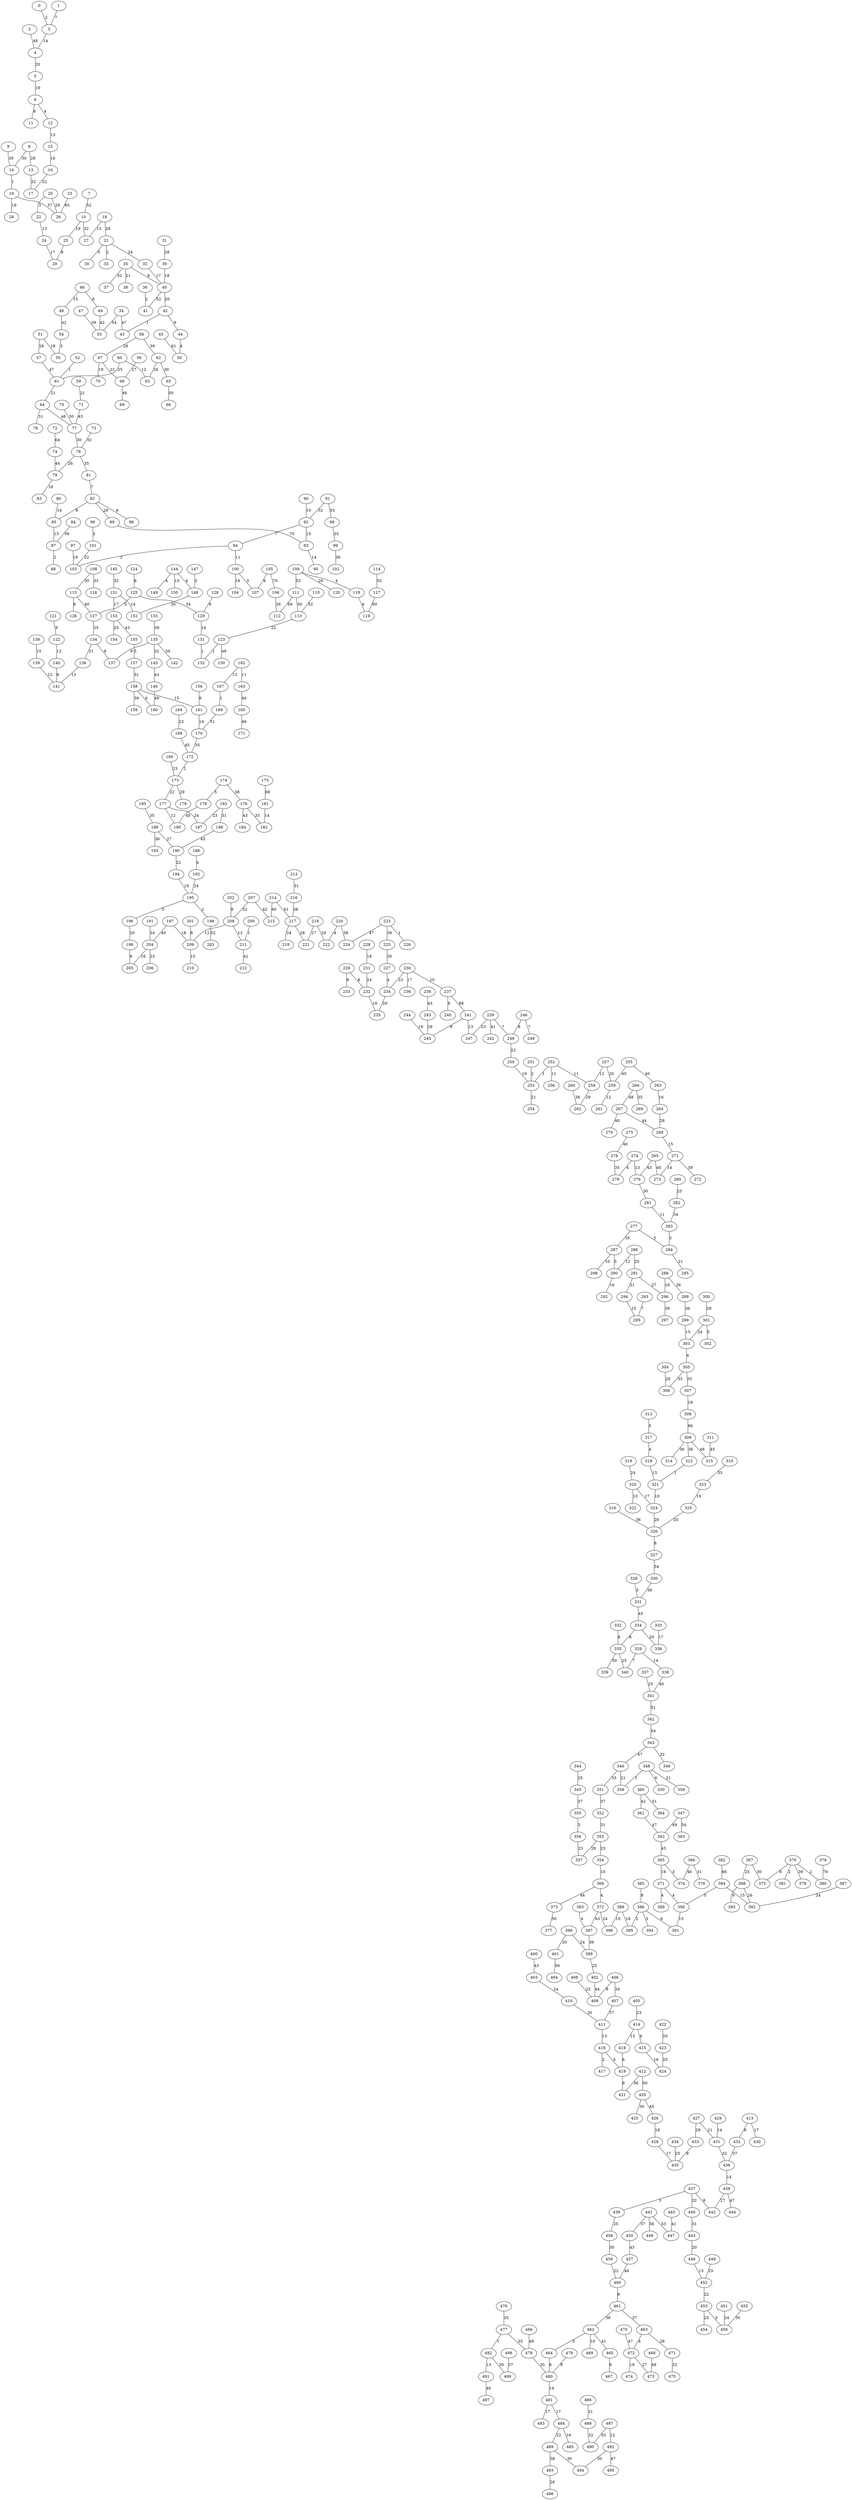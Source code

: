 graph {
  0 [label="0"];
  1 [label="1"];
  2 [label="2"];
  3 [label="3"];
  4 [label="4"];
  5 [label="5"];
  6 [label="6"];
  7 [label="7"];
  8 [label="8"];
  9 [label="9"];
  10 [label="10"];
  11 [label="11"];
  12 [label="12"];
  13 [label="13"];
  14 [label="14"];
  15 [label="15"];
  16 [label="16"];
  17 [label="17"];
  18 [label="18"];
  19 [label="19"];
  20 [label="20"];
  21 [label="21"];
  22 [label="22"];
  23 [label="23"];
  24 [label="24"];
  25 [label="25"];
  26 [label="26"];
  27 [label="27"];
  28 [label="28"];
  29 [label="29"];
  30 [label="30"];
  31 [label="31"];
  32 [label="32"];
  33 [label="33"];
  34 [label="34"];
  35 [label="35"];
  36 [label="36"];
  37 [label="37"];
  38 [label="38"];
  39 [label="39"];
  40 [label="40"];
  41 [label="41"];
  42 [label="42"];
  43 [label="43"];
  44 [label="44"];
  45 [label="45"];
  46 [label="46"];
  47 [label="47"];
  48 [label="48"];
  49 [label="49"];
  50 [label="50"];
  51 [label="51"];
  52 [label="52"];
  53 [label="53"];
  54 [label="54"];
  55 [label="55"];
  56 [label="56"];
  57 [label="57"];
  58 [label="58"];
  59 [label="59"];
  60 [label="60"];
  61 [label="61"];
  62 [label="62"];
  63 [label="63"];
  64 [label="64"];
  65 [label="65"];
  66 [label="66"];
  67 [label="67"];
  68 [label="68"];
  69 [label="69"];
  70 [label="70"];
  71 [label="71"];
  72 [label="72"];
  73 [label="73"];
  74 [label="74"];
  75 [label="75"];
  76 [label="76"];
  77 [label="77"];
  78 [label="78"];
  79 [label="79"];
  80 [label="80"];
  81 [label="81"];
  82 [label="82"];
  83 [label="83"];
  84 [label="84"];
  85 [label="85"];
  86 [label="86"];
  87 [label="87"];
  88 [label="88"];
  89 [label="89"];
  90 [label="90"];
  91 [label="91"];
  92 [label="92"];
  93 [label="93"];
  94 [label="94"];
  95 [label="95"];
  96 [label="96"];
  97 [label="97"];
  98 [label="98"];
  99 [label="99"];
  100 [label="100"];
  101 [label="101"];
  102 [label="102"];
  103 [label="103"];
  104 [label="104"];
  105 [label="105"];
  106 [label="106"];
  107 [label="107"];
  108 [label="108"];
  109 [label="109"];
  110 [label="110"];
  111 [label="111"];
  112 [label="112"];
  113 [label="113"];
  114 [label="114"];
  115 [label="115"];
  116 [label="116"];
  117 [label="117"];
  118 [label="118"];
  119 [label="119"];
  120 [label="120"];
  121 [label="121"];
  122 [label="122"];
  123 [label="123"];
  124 [label="124"];
  125 [label="125"];
  126 [label="126"];
  127 [label="127"];
  128 [label="128"];
  129 [label="129"];
  130 [label="130"];
  131 [label="131"];
  132 [label="132"];
  133 [label="133"];
  134 [label="134"];
  135 [label="135"];
  136 [label="136"];
  137 [label="137"];
  138 [label="138"];
  139 [label="139"];
  140 [label="140"];
  141 [label="141"];
  142 [label="142"];
  143 [label="143"];
  144 [label="144"];
  145 [label="145"];
  146 [label="146"];
  147 [label="147"];
  148 [label="148"];
  149 [label="149"];
  150 [label="150"];
  151 [label="151"];
  152 [label="152"];
  153 [label="153"];
  154 [label="154"];
  155 [label="155"];
  156 [label="156"];
  157 [label="157"];
  158 [label="158"];
  159 [label="159"];
  160 [label="160"];
  161 [label="161"];
  162 [label="162"];
  163 [label="163"];
  164 [label="164"];
  165 [label="165"];
  166 [label="166"];
  167 [label="167"];
  168 [label="168"];
  169 [label="169"];
  170 [label="170"];
  171 [label="171"];
  172 [label="172"];
  173 [label="173"];
  174 [label="174"];
  175 [label="175"];
  176 [label="176"];
  177 [label="177"];
  178 [label="178"];
  179 [label="179"];
  180 [label="180"];
  181 [label="181"];
  182 [label="182"];
  183 [label="183"];
  184 [label="184"];
  185 [label="185"];
  186 [label="186"];
  187 [label="187"];
  188 [label="188"];
  189 [label="189"];
  190 [label="190"];
  191 [label="191"];
  192 [label="192"];
  193 [label="193"];
  194 [label="194"];
  195 [label="195"];
  196 [label="196"];
  197 [label="197"];
  198 [label="198"];
  199 [label="199"];
  200 [label="200"];
  201 [label="201"];
  202 [label="202"];
  203 [label="203"];
  204 [label="204"];
  205 [label="205"];
  206 [label="206"];
  207 [label="207"];
  208 [label="208"];
  209 [label="209"];
  210 [label="210"];
  211 [label="211"];
  212 [label="212"];
  213 [label="213"];
  214 [label="214"];
  215 [label="215"];
  216 [label="216"];
  217 [label="217"];
  218 [label="218"];
  219 [label="219"];
  220 [label="220"];
  221 [label="221"];
  222 [label="222"];
  223 [label="223"];
  224 [label="224"];
  225 [label="225"];
  226 [label="226"];
  227 [label="227"];
  228 [label="228"];
  229 [label="229"];
  230 [label="230"];
  231 [label="231"];
  232 [label="232"];
  233 [label="233"];
  234 [label="234"];
  235 [label="235"];
  236 [label="236"];
  237 [label="237"];
  238 [label="238"];
  239 [label="239"];
  240 [label="240"];
  241 [label="241"];
  242 [label="242"];
  243 [label="243"];
  244 [label="244"];
  245 [label="245"];
  246 [label="246"];
  247 [label="247"];
  248 [label="248"];
  249 [label="249"];
  250 [label="250"];
  251 [label="251"];
  252 [label="252"];
  253 [label="253"];
  254 [label="254"];
  255 [label="255"];
  256 [label="256"];
  257 [label="257"];
  258 [label="258"];
  259 [label="259"];
  260 [label="260"];
  261 [label="261"];
  262 [label="262"];
  263 [label="263"];
  264 [label="264"];
  265 [label="265"];
  266 [label="266"];
  267 [label="267"];
  268 [label="268"];
  269 [label="269"];
  270 [label="270"];
  271 [label="271"];
  272 [label="272"];
  273 [label="273"];
  274 [label="274"];
  275 [label="275"];
  276 [label="276"];
  277 [label="277"];
  278 [label="278"];
  279 [label="279"];
  280 [label="280"];
  281 [label="281"];
  282 [label="282"];
  283 [label="283"];
  284 [label="284"];
  285 [label="285"];
  286 [label="286"];
  287 [label="287"];
  288 [label="288"];
  289 [label="289"];
  290 [label="290"];
  291 [label="291"];
  292 [label="292"];
  293 [label="293"];
  294 [label="294"];
  295 [label="295"];
  296 [label="296"];
  297 [label="297"];
  298 [label="298"];
  299 [label="299"];
  300 [label="300"];
  301 [label="301"];
  302 [label="302"];
  303 [label="303"];
  304 [label="304"];
  305 [label="305"];
  306 [label="306"];
  307 [label="307"];
  308 [label="308"];
  309 [label="309"];
  310 [label="310"];
  311 [label="311"];
  312 [label="312"];
  313 [label="313"];
  314 [label="314"];
  315 [label="315"];
  316 [label="316"];
  317 [label="317"];
  318 [label="318"];
  319 [label="319"];
  320 [label="320"];
  321 [label="321"];
  322 [label="322"];
  323 [label="323"];
  324 [label="324"];
  325 [label="325"];
  326 [label="326"];
  327 [label="327"];
  328 [label="328"];
  329 [label="329"];
  330 [label="330"];
  331 [label="331"];
  332 [label="332"];
  333 [label="333"];
  334 [label="334"];
  335 [label="335"];
  336 [label="336"];
  337 [label="337"];
  338 [label="338"];
  339 [label="339"];
  340 [label="340"];
  341 [label="341"];
  342 [label="342"];
  343 [label="343"];
  344 [label="344"];
  345 [label="345"];
  346 [label="346"];
  347 [label="347"];
  348 [label="348"];
  349 [label="349"];
  350 [label="350"];
  351 [label="351"];
  352 [label="352"];
  353 [label="353"];
  354 [label="354"];
  355 [label="355"];
  356 [label="356"];
  357 [label="357"];
  358 [label="358"];
  359 [label="359"];
  360 [label="360"];
  361 [label="361"];
  362 [label="362"];
  363 [label="363"];
  364 [label="364"];
  365 [label="365"];
  366 [label="366"];
  367 [label="367"];
  368 [label="368"];
  369 [label="369"];
  370 [label="370"];
  371 [label="371"];
  372 [label="372"];
  373 [label="373"];
  374 [label="374"];
  375 [label="375"];
  376 [label="376"];
  377 [label="377"];
  378 [label="378"];
  379 [label="379"];
  380 [label="380"];
  381 [label="381"];
  382 [label="382"];
  383 [label="383"];
  384 [label="384"];
  385 [label="385"];
  386 [label="386"];
  387 [label="387"];
  388 [label="388"];
  389 [label="389"];
  390 [label="390"];
  391 [label="391"];
  392 [label="392"];
  393 [label="393"];
  394 [label="394"];
  395 [label="395"];
  396 [label="396"];
  397 [label="397"];
  398 [label="398"];
  399 [label="399"];
  400 [label="400"];
  401 [label="401"];
  402 [label="402"];
  403 [label="403"];
  404 [label="404"];
  405 [label="405"];
  406 [label="406"];
  407 [label="407"];
  408 [label="408"];
  409 [label="409"];
  410 [label="410"];
  411 [label="411"];
  412 [label="412"];
  413 [label="413"];
  414 [label="414"];
  415 [label="415"];
  416 [label="416"];
  417 [label="417"];
  418 [label="418"];
  419 [label="419"];
  420 [label="420"];
  421 [label="421"];
  422 [label="422"];
  423 [label="423"];
  424 [label="424"];
  425 [label="425"];
  426 [label="426"];
  427 [label="427"];
  428 [label="428"];
  429 [label="429"];
  430 [label="430"];
  431 [label="431"];
  432 [label="432"];
  433 [label="433"];
  434 [label="434"];
  435 [label="435"];
  436 [label="436"];
  437 [label="437"];
  438 [label="438"];
  439 [label="439"];
  440 [label="440"];
  441 [label="441"];
  442 [label="442"];
  443 [label="443"];
  444 [label="444"];
  445 [label="445"];
  446 [label="446"];
  447 [label="447"];
  448 [label="448"];
  449 [label="449"];
  450 [label="450"];
  451 [label="451"];
  452 [label="452"];
  453 [label="453"];
  454 [label="454"];
  455 [label="455"];
  456 [label="456"];
  457 [label="457"];
  458 [label="458"];
  459 [label="459"];
  460 [label="460"];
  461 [label="461"];
  462 [label="462"];
  463 [label="463"];
  464 [label="464"];
  465 [label="465"];
  466 [label="466"];
  467 [label="467"];
  468 [label="468"];
  469 [label="469"];
  470 [label="470"];
  471 [label="471"];
  472 [label="472"];
  473 [label="473"];
  474 [label="474"];
  475 [label="475"];
  476 [label="476"];
  477 [label="477"];
  478 [label="478"];
  479 [label="479"];
  480 [label="480"];
  481 [label="481"];
  482 [label="482"];
  483 [label="483"];
  484 [label="484"];
  485 [label="485"];
  486 [label="486"];
  487 [label="487"];
  488 [label="488"];
  489 [label="489"];
  490 [label="490"];
  491 [label="491"];
  492 [label="492"];
  493 [label="493"];
  494 [label="494"];
  495 [label="495"];
  496 [label="496"];
  497 [label="497"];
  498 [label="498"];
  499 [label="499"];
  0 -- 3 [label="2"];
  1 -- 3 [label="7"];
  2 -- 4 [label="48"];
  3 -- 4 [label="14"];
  4 -- 5 [label="20"];
  5 -- 6 [label="19"];
  6 -- 11 [label="6"];
  6 -- 12 [label="4"];
  7 -- 10 [label="52"];
  8 -- 14 [label="30"];
  8 -- 13 [label="28"];
  9 -- 14 [label="30"];
  10 -- 25 [label="19"];
  10 -- 27 [label="32"];
  12 -- 15 [label="13"];
  13 -- 17 [label="32"];
  14 -- 19 [label="1"];
  15 -- 16 [label="16"];
  16 -- 17 [label="22"];
  18 -- 21 [label="29"];
  18 -- 27 [label="13"];
  19 -- 28 [label="19"];
  19 -- 26 [label="57"];
  20 -- 26 [label="29"];
  20 -- 22 [label="3"];
  21 -- 30 [label="5"];
  21 -- 32 [label="24"];
  21 -- 33 [label="2"];
  22 -- 24 [label="13"];
  23 -- 26 [label="65"];
  24 -- 29 [label="17"];
  25 -- 29 [label="8"];
  31 -- 39 [label="28"];
  32 -- 40 [label="17"];
  34 -- 43 [label="47"];
  34 -- 53 [label="54"];
  35 -- 37 [label="32"];
  35 -- 40 [label="9"];
  35 -- 38 [label="21"];
  36 -- 41 [label="2"];
  39 -- 40 [label="18"];
  40 -- 41 [label="52"];
  40 -- 42 [label="20"];
  42 -- 44 [label="9"];
  42 -- 43 [label="1"];
  44 -- 50 [label="4"];
  45 -- 50 [label="61"];
  46 -- 49 [label="6"];
  46 -- 48 [label="15"];
  47 -- 53 [label="39"];
  48 -- 54 [label="42"];
  49 -- 53 [label="42"];
  51 -- 57 [label="26"];
  51 -- 55 [label="18"];
  52 -- 61 [label="1"];
  54 -- 55 [label="3"];
  56 -- 68 [label="27"];
  57 -- 61 [label="47"];
  58 -- 67 [label="28"];
  58 -- 62 [label="39"];
  59 -- 71 [label="21"];
  60 -- 63 [label="12"];
  60 -- 61 [label="35"];
  61 -- 64 [label="21"];
  62 -- 65 [label="30"];
  62 -- 63 [label="26"];
  64 -- 76 [label="31"];
  64 -- 77 [label="46"];
  65 -- 66 [label="50"];
  67 -- 70 [label="19"];
  67 -- 68 [label="22"];
  68 -- 69 [label="46"];
  71 -- 77 [label="43"];
  72 -- 74 [label="64"];
  73 -- 78 [label="32"];
  74 -- 79 [label="44"];
  75 -- 77 [label="30"];
  77 -- 78 [label="30"];
  78 -- 79 [label="26"];
  78 -- 81 [label="35"];
  79 -- 83 [label="18"];
  80 -- 85 [label="14"];
  81 -- 82 [label="7"];
  82 -- 86 [label="8"];
  82 -- 89 [label="29"];
  82 -- 85 [label="9"];
  84 -- 87 [label="58"];
  85 -- 87 [label="13"];
  87 -- 88 [label="2"];
  89 -- 93 [label="70"];
  90 -- 92 [label="10"];
  91 -- 92 [label="32"];
  91 -- 98 [label="53"];
  92 -- 94 [label="7"];
  92 -- 93 [label="15"];
  93 -- 95 [label="14"];
  94 -- 103 [label="3"];
  94 -- 100 [label="11"];
  96 -- 101 [label="3"];
  97 -- 103 [label="19"];
  98 -- 99 [label="35"];
  99 -- 102 [label="36"];
  100 -- 104 [label="19"];
  100 -- 107 [label="3"];
  101 -- 103 [label="22"];
  105 -- 106 [label="70"];
  105 -- 107 [label="8"];
  106 -- 112 [label="26"];
  108 -- 115 [label="30"];
  108 -- 116 [label="33"];
  109 -- 111 [label="52"];
  109 -- 120 [label="26"];
  109 -- 118 [label="4"];
  110 -- 113 [label="52"];
  111 -- 112 [label="69"];
  111 -- 113 [label="30"];
  113 -- 123 [label="22"];
  114 -- 117 [label="55"];
  115 -- 126 [label="8"];
  115 -- 127 [label="40"];
  117 -- 119 [label="60"];
  118 -- 119 [label="6"];
  121 -- 122 [label="9"];
  122 -- 140 [label="12"];
  123 -- 132 [label="1"];
  123 -- 130 [label="49"];
  124 -- 125 [label="8"];
  125 -- 127 [label="5"];
  125 -- 129 [label="34"];
  127 -- 134 [label="25"];
  128 -- 129 [label="9"];
  129 -- 131 [label="16"];
  131 -- 132 [label="1"];
  133 -- 135 [label="39"];
  134 -- 136 [label="21"];
  134 -- 137 [label="8"];
  135 -- 143 [label="32"];
  135 -- 142 [label="39"];
  135 -- 137 [label="9"];
  136 -- 141 [label="13"];
  138 -- 139 [label="15"];
  139 -- 141 [label="12"];
  140 -- 141 [label="8"];
  143 -- 146 [label="43"];
  144 -- 150 [label="15"];
  144 -- 148 [label="4"];
  144 -- 149 [label="4"];
  145 -- 151 [label="32"];
  146 -- 160 [label="49"];
  147 -- 148 [label="3"];
  148 -- 152 [label="30"];
  151 -- 152 [label="14"];
  151 -- 153 [label="17"];
  153 -- 155 [label="43"];
  153 -- 154 [label="25"];
  155 -- 157 [label="5"];
  156 -- 161 [label="9"];
  157 -- 158 [label="31"];
  158 -- 159 [label="39"];
  158 -- 161 [label="15"];
  158 -- 160 [label="6"];
  161 -- 170 [label="14"];
  162 -- 167 [label="13"];
  162 -- 163 [label="11"];
  163 -- 165 [label="40"];
  164 -- 168 [label="23"];
  165 -- 171 [label="46"];
  166 -- 173 [label="23"];
  167 -- 169 [label="1"];
  168 -- 172 [label="45"];
  169 -- 170 [label="51"];
  170 -- 172 [label="35"];
  172 -- 173 [label="2"];
  173 -- 177 [label="22"];
  173 -- 179 [label="29"];
  174 -- 178 [label="5"];
  174 -- 176 [label="38"];
  175 -- 181 [label="68"];
  176 -- 182 [label="33"];
  176 -- 184 [label="43"];
  177 -- 180 [label="12"];
  177 -- 187 [label="24"];
  178 -- 180 [label="40"];
  181 -- 182 [label="14"];
  183 -- 187 [label="23"];
  183 -- 188 [label="31"];
  185 -- 189 [label="35"];
  186 -- 192 [label="4"];
  188 -- 190 [label="43"];
  189 -- 193 [label="36"];
  189 -- 190 [label="27"];
  190 -- 194 [label="22"];
  191 -- 204 [label="34"];
  192 -- 195 [label="24"];
  194 -- 195 [label="19"];
  195 -- 198 [label="2"];
  195 -- 196 [label="3"];
  196 -- 199 [label="20"];
  197 -- 204 [label="40"];
  197 -- 209 [label="18"];
  198 -- 203 [label="52"];
  199 -- 205 [label="9"];
  200 -- 211 [label="1"];
  201 -- 209 [label="8"];
  202 -- 208 [label="9"];
  204 -- 206 [label="23"];
  204 -- 205 [label="16"];
  207 -- 215 [label="42"];
  207 -- 208 [label="52"];
  208 -- 211 [label="13"];
  208 -- 209 [label="12"];
  209 -- 210 [label="15"];
  211 -- 212 [label="42"];
  213 -- 216 [label="31"];
  214 -- 215 [label="60"];
  214 -- 217 [label="61"];
  216 -- 217 [label="38"];
  217 -- 219 [label="24"];
  217 -- 221 [label="28"];
  218 -- 222 [label="20"];
  218 -- 221 [label="27"];
  220 -- 224 [label="38"];
  220 -- 222 [label="4"];
  223 -- 225 [label="39"];
  223 -- 226 [label="1"];
  223 -- 224 [label="47"];
  225 -- 227 [label="30"];
  227 -- 234 [label="4"];
  228 -- 231 [label="18"];
  229 -- 233 [label="9"];
  229 -- 232 [label="8"];
  230 -- 237 [label="10"];
  230 -- 236 [label="17"];
  230 -- 234 [label="23"];
  231 -- 232 [label="24"];
  232 -- 235 [label="16"];
  234 -- 235 [label="20"];
  237 -- 240 [label="9"];
  237 -- 241 [label="68"];
  238 -- 243 [label="43"];
  239 -- 247 [label="23"];
  239 -- 248 [label="7"];
  239 -- 242 [label="41"];
  241 -- 245 [label="8"];
  241 -- 247 [label="13"];
  243 -- 245 [label="29"];
  244 -- 245 [label="16"];
  246 -- 248 [label="8"];
  246 -- 249 [label="7"];
  248 -- 250 [label="22"];
  250 -- 253 [label="19"];
  251 -- 253 [label="2"];
  252 -- 253 [label="1"];
  252 -- 256 [label="11"];
  252 -- 258 [label="11"];
  253 -- 254 [label="21"];
  255 -- 259 [label="40"];
  255 -- 263 [label="40"];
  257 -- 259 [label="20"];
  257 -- 258 [label="12"];
  258 -- 262 [label="29"];
  259 -- 261 [label="12"];
  260 -- 262 [label="38"];
  263 -- 264 [label="16"];
  264 -- 268 [label="28"];
  265 -- 276 [label="43"];
  265 -- 273 [label="40"];
  266 -- 269 [label="35"];
  266 -- 267 [label="48"];
  267 -- 268 [label="44"];
  267 -- 270 [label="40"];
  268 -- 271 [label="15"];
  271 -- 273 [label="14"];
  271 -- 272 [label="39"];
  274 -- 276 [label="13"];
  274 -- 279 [label="4"];
  275 -- 278 [label="40"];
  276 -- 281 [label="30"];
  277 -- 287 [label="35"];
  277 -- 284 [label="5"];
  278 -- 279 [label="35"];
  280 -- 282 [label="23"];
  281 -- 283 [label="11"];
  282 -- 283 [label="34"];
  283 -- 284 [label="5"];
  284 -- 285 [label="21"];
  286 -- 291 [label="25"];
  286 -- 290 [label="12"];
  287 -- 290 [label="5"];
  287 -- 298 [label="10"];
  288 -- 289 [label="26"];
  288 -- 296 [label="16"];
  289 -- 299 [label="36"];
  290 -- 292 [label="16"];
  291 -- 296 [label="27"];
  291 -- 294 [label="21"];
  293 -- 295 [label="7"];
  294 -- 295 [label="15"];
  296 -- 297 [label="39"];
  299 -- 303 [label="15"];
  300 -- 301 [label="28"];
  301 -- 302 [label="5"];
  301 -- 303 [label="24"];
  303 -- 305 [label="4"];
  304 -- 306 [label="28"];
  305 -- 307 [label="33"];
  305 -- 306 [label="33"];
  307 -- 308 [label="18"];
  308 -- 309 [label="66"];
  309 -- 312 [label="36"];
  309 -- 314 [label="36"];
  309 -- 315 [label="48"];
  310 -- 323 [label="33"];
  311 -- 315 [label="45"];
  312 -- 321 [label="1"];
  313 -- 317 [label="5"];
  316 -- 326 [label="36"];
  317 -- 318 [label="4"];
  318 -- 321 [label="15"];
  319 -- 320 [label="24"];
  320 -- 324 [label="17"];
  320 -- 322 [label="10"];
  321 -- 324 [label="10"];
  323 -- 325 [label="19"];
  324 -- 326 [label="28"];
  325 -- 326 [label="20"];
  326 -- 327 [label="8"];
  327 -- 330 [label="54"];
  328 -- 331 [label="3"];
  329 -- 340 [label="7"];
  329 -- 338 [label="14"];
  330 -- 331 [label="38"];
  331 -- 334 [label="45"];
  332 -- 335 [label="6"];
  333 -- 336 [label="17"];
  334 -- 335 [label="8"];
  334 -- 336 [label="20"];
  335 -- 340 [label="25"];
  335 -- 339 [label="50"];
  337 -- 341 [label="25"];
  338 -- 341 [label="40"];
  341 -- 342 [label="51"];
  342 -- 343 [label="54"];
  343 -- 349 [label="32"];
  343 -- 346 [label="47"];
  344 -- 345 [label="25"];
  345 -- 355 [label="37"];
  346 -- 351 [label="33"];
  346 -- 358 [label="21"];
  347 -- 362 [label="49"];
  347 -- 363 [label="54"];
  348 -- 350 [label="6"];
  348 -- 359 [label="21"];
  348 -- 358 [label="1"];
  351 -- 352 [label="37"];
  352 -- 353 [label="31"];
  353 -- 354 [label="23"];
  353 -- 357 [label="28"];
  354 -- 369 [label="10"];
  355 -- 356 [label="3"];
  356 -- 357 [label="23"];
  360 -- 364 [label="51"];
  360 -- 361 [label="42"];
  361 -- 362 [label="47"];
  362 -- 365 [label="43"];
  365 -- 371 [label="16"];
  365 -- 374 [label="3"];
  366 -- 374 [label="46"];
  366 -- 376 [label="31"];
  367 -- 375 [label="30"];
  367 -- 368 [label="25"];
  368 -- 393 [label="9"];
  368 -- 392 [label="26"];
  369 -- 372 [label="4"];
  369 -- 373 [label="44"];
  370 -- 378 [label="39"];
  370 -- 375 [label="6"];
  370 -- 381 [label="2"];
  370 -- 380 [label="2"];
  371 -- 389 [label="4"];
  371 -- 390 [label="4"];
  372 -- 396 [label="24"];
  372 -- 397 [label="63"];
  373 -- 377 [label="50"];
  379 -- 380 [label="76"];
  382 -- 384 [label="66"];
  383 -- 397 [label="4"];
  384 -- 392 [label="15"];
  384 -- 390 [label="5"];
  385 -- 386 [label="8"];
  386 -- 395 [label="2"];
  386 -- 394 [label="3"];
  386 -- 391 [label="6"];
  387 -- 392 [label="24"];
  388 -- 395 [label="18"];
  388 -- 396 [label="10"];
  390 -- 391 [label="15"];
  397 -- 399 [label="39"];
  398 -- 401 [label="20"];
  398 -- 399 [label="24"];
  399 -- 402 [label="25"];
  400 -- 403 [label="43"];
  401 -- 404 [label="58"];
  402 -- 409 [label="44"];
  403 -- 410 [label="24"];
  405 -- 414 [label="23"];
  406 -- 407 [label="34"];
  406 -- 409 [label="8"];
  407 -- 411 [label="37"];
  408 -- 409 [label="23"];
  410 -- 411 [label="30"];
  411 -- 416 [label="13"];
  412 -- 420 [label="50"];
  412 -- 421 [label="38"];
  413 -- 432 [label="8"];
  413 -- 430 [label="17"];
  414 -- 418 [label="15"];
  414 -- 415 [label="6"];
  415 -- 424 [label="16"];
  416 -- 419 [label="5"];
  416 -- 417 [label="2"];
  418 -- 419 [label="6"];
  419 -- 421 [label="8"];
  420 -- 425 [label="30"];
  420 -- 426 [label="45"];
  422 -- 423 [label="20"];
  423 -- 424 [label="25"];
  426 -- 428 [label="18"];
  427 -- 433 [label="28"];
  427 -- 431 [label="21"];
  428 -- 435 [label="17"];
  429 -- 431 [label="14"];
  431 -- 436 [label="32"];
  432 -- 436 [label="37"];
  433 -- 435 [label="9"];
  434 -- 435 [label="25"];
  436 -- 438 [label="14"];
  437 -- 439 [label="3"];
  437 -- 442 [label="8"];
  437 -- 440 [label="32"];
  438 -- 442 [label="27"];
  438 -- 444 [label="47"];
  439 -- 458 [label="25"];
  440 -- 443 [label="31"];
  441 -- 448 [label="56"];
  441 -- 447 [label="53"];
  441 -- 450 [label="37"];
  443 -- 446 [label="20"];
  445 -- 447 [label="41"];
  446 -- 452 [label="13"];
  449 -- 452 [label="25"];
  450 -- 457 [label="43"];
  451 -- 456 [label="24"];
  452 -- 453 [label="22"];
  453 -- 454 [label="25"];
  453 -- 456 [label="3"];
  455 -- 456 [label="30"];
  457 -- 460 [label="46"];
  458 -- 459 [label="30"];
  459 -- 460 [label="22"];
  460 -- 461 [label="8"];
  461 -- 463 [label="37"];
  461 -- 462 [label="38"];
  462 -- 464 [label="5"];
  462 -- 469 [label="10"];
  462 -- 465 [label="41"];
  463 -- 471 [label="26"];
  463 -- 472 [label="4"];
  464 -- 480 [label="6"];
  465 -- 467 [label="6"];
  466 -- 478 [label="49"];
  468 -- 473 [label="48"];
  470 -- 472 [label="47"];
  471 -- 475 [label="32"];
  472 -- 474 [label="19"];
  472 -- 473 [label="27"];
  476 -- 477 [label="35"];
  477 -- 478 [label="35"];
  477 -- 482 [label="1"];
  478 -- 480 [label="35"];
  479 -- 480 [label="9"];
  480 -- 481 [label="14"];
  481 -- 484 [label="17"];
  481 -- 483 [label="17"];
  482 -- 491 [label="13"];
  482 -- 499 [label="30"];
  484 -- 489 [label="22"];
  484 -- 485 [label="16"];
  486 -- 488 [label="31"];
  487 -- 490 [label="33"];
  487 -- 492 [label="12"];
  488 -- 490 [label="32"];
  489 -- 493 [label="38"];
  489 -- 494 [label="30"];
  491 -- 497 [label="40"];
  492 -- 495 [label="47"];
  492 -- 494 [label="30"];
  493 -- 496 [label="26"];
  498 -- 499 [label="37"];
}